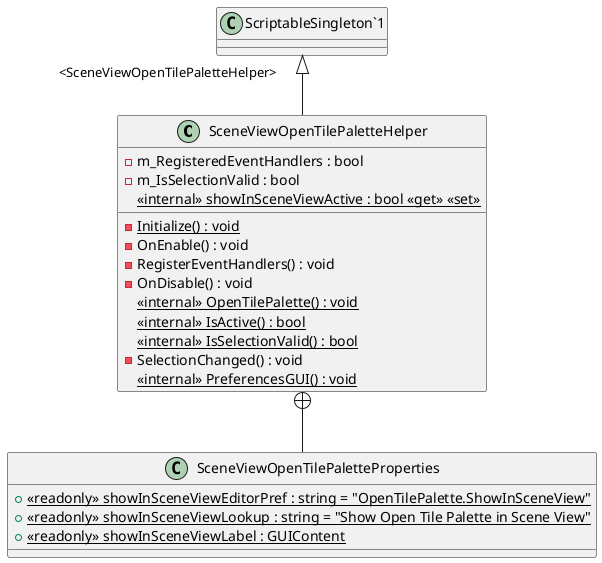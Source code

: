 @startuml
class SceneViewOpenTilePaletteHelper {
    - m_RegisteredEventHandlers : bool
    - m_IsSelectionValid : bool
    - {static} Initialize() : void
    - OnEnable() : void
    - RegisterEventHandlers() : void
    - OnDisable() : void
    <<internal>> {static} OpenTilePalette() : void
    <<internal>> {static} IsActive() : bool
    <<internal>> {static} IsSelectionValid() : bool
    - SelectionChanged() : void
    <<internal>> {static} showInSceneViewActive : bool <<get>> <<set>>
    <<internal>> {static} PreferencesGUI() : void
}
class SceneViewOpenTilePaletteProperties {
    + {static} <<readonly>> showInSceneViewEditorPref : string = "OpenTilePalette.ShowInSceneView"
    + {static} <<readonly>> showInSceneViewLookup : string = "Show Open Tile Palette in Scene View"
    + {static} <<readonly>> showInSceneViewLabel : GUIContent
}
"ScriptableSingleton`1" "<SceneViewOpenTilePaletteHelper>" <|-- SceneViewOpenTilePaletteHelper
SceneViewOpenTilePaletteHelper +-- SceneViewOpenTilePaletteProperties
@enduml
